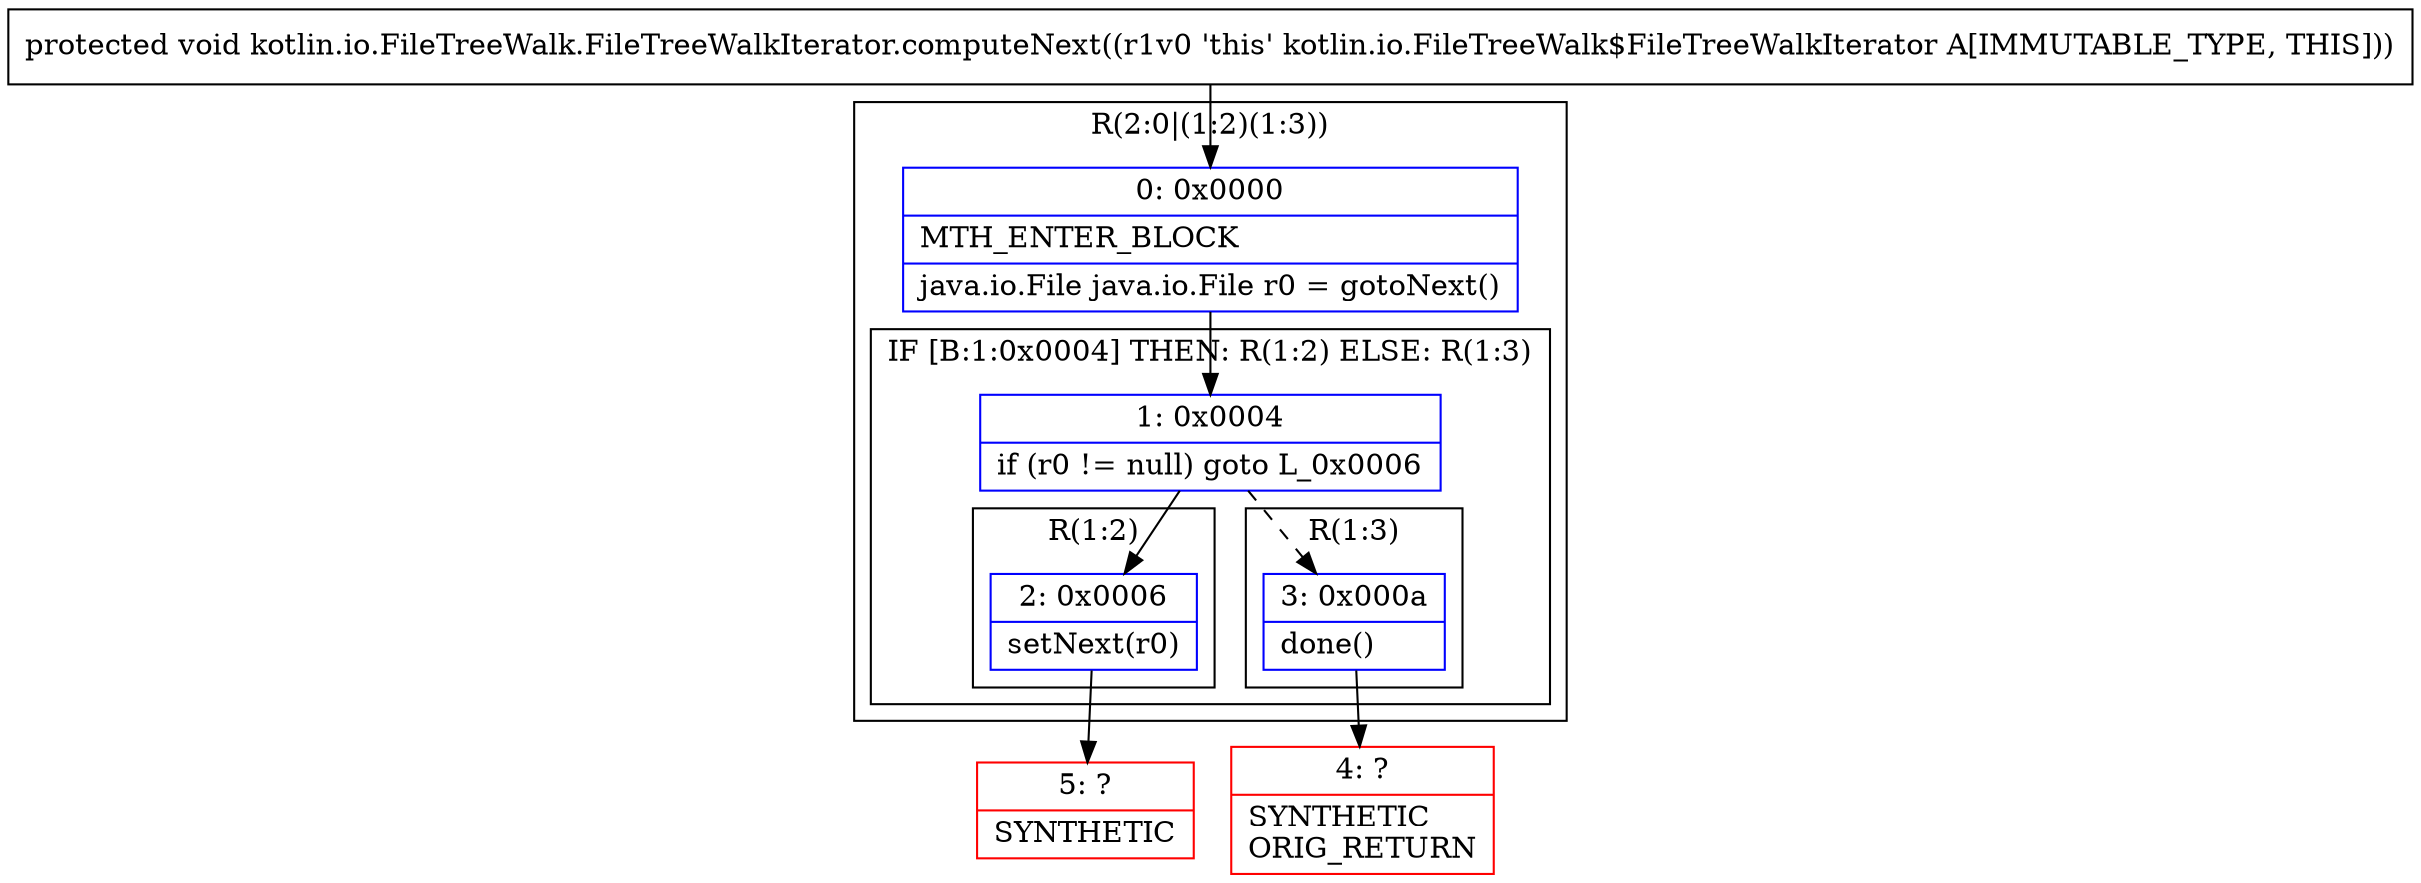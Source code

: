 digraph "CFG forkotlin.io.FileTreeWalk.FileTreeWalkIterator.computeNext()V" {
subgraph cluster_Region_1410372475 {
label = "R(2:0|(1:2)(1:3))";
node [shape=record,color=blue];
Node_0 [shape=record,label="{0\:\ 0x0000|MTH_ENTER_BLOCK\l|java.io.File java.io.File r0 = gotoNext()\l}"];
subgraph cluster_IfRegion_368259138 {
label = "IF [B:1:0x0004] THEN: R(1:2) ELSE: R(1:3)";
node [shape=record,color=blue];
Node_1 [shape=record,label="{1\:\ 0x0004|if (r0 != null) goto L_0x0006\l}"];
subgraph cluster_Region_1687060229 {
label = "R(1:2)";
node [shape=record,color=blue];
Node_2 [shape=record,label="{2\:\ 0x0006|setNext(r0)\l}"];
}
subgraph cluster_Region_945279152 {
label = "R(1:3)";
node [shape=record,color=blue];
Node_3 [shape=record,label="{3\:\ 0x000a|done()\l}"];
}
}
}
Node_4 [shape=record,color=red,label="{4\:\ ?|SYNTHETIC\lORIG_RETURN\l}"];
Node_5 [shape=record,color=red,label="{5\:\ ?|SYNTHETIC\l}"];
MethodNode[shape=record,label="{protected void kotlin.io.FileTreeWalk.FileTreeWalkIterator.computeNext((r1v0 'this' kotlin.io.FileTreeWalk$FileTreeWalkIterator A[IMMUTABLE_TYPE, THIS])) }"];
MethodNode -> Node_0;
Node_0 -> Node_1;
Node_1 -> Node_2;
Node_1 -> Node_3[style=dashed];
Node_2 -> Node_5;
Node_3 -> Node_4;
}

